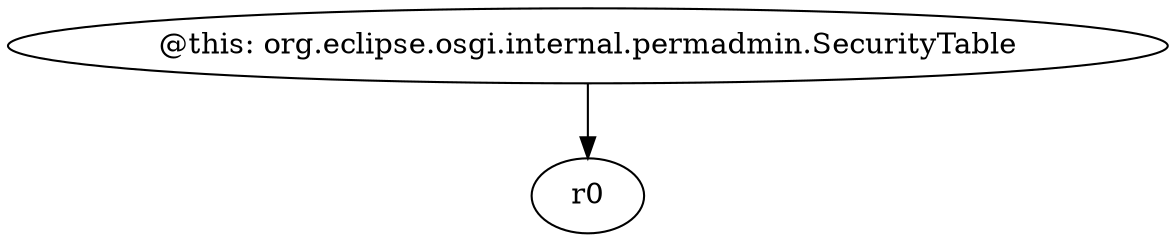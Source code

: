 digraph g {
0[label="@this: org.eclipse.osgi.internal.permadmin.SecurityTable"]
1[label="r0"]
0->1[label=""]
}
